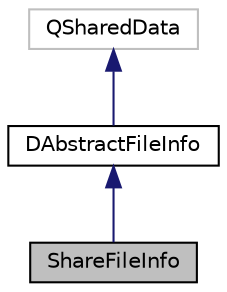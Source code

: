 digraph "ShareFileInfo"
{
  edge [fontname="Helvetica",fontsize="10",labelfontname="Helvetica",labelfontsize="10"];
  node [fontname="Helvetica",fontsize="10",shape=record];
  Node3 [label="ShareFileInfo",height=0.2,width=0.4,color="black", fillcolor="grey75", style="filled", fontcolor="black"];
  Node4 -> Node3 [dir="back",color="midnightblue",fontsize="10",style="solid",fontname="Helvetica"];
  Node4 [label="DAbstractFileInfo",height=0.2,width=0.4,color="black", fillcolor="white", style="filled",URL="$class_d_abstract_file_info.html"];
  Node5 -> Node4 [dir="back",color="midnightblue",fontsize="10",style="solid",fontname="Helvetica"];
  Node5 [label="QSharedData",height=0.2,width=0.4,color="grey75", fillcolor="white", style="filled"];
}
